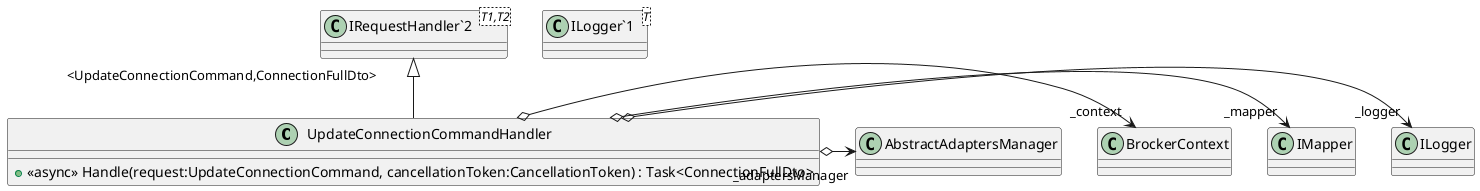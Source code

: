 @startuml
class UpdateConnectionCommandHandler {
    + <<async>> Handle(request:UpdateConnectionCommand, cancellationToken:CancellationToken) : Task<ConnectionFullDto>
}
class "ILogger`1"<T> {
}
class "IRequestHandler`2"<T1,T2> {
}
"IRequestHandler`2" "<UpdateConnectionCommand,ConnectionFullDto>" <|-- UpdateConnectionCommandHandler
UpdateConnectionCommandHandler o-> "_logger" ILogger
UpdateConnectionCommandHandler o-> "_mapper" IMapper
UpdateConnectionCommandHandler o-> "_context" BrockerContext
UpdateConnectionCommandHandler o-> "_adaptersManager" AbstractAdaptersManager
@enduml
